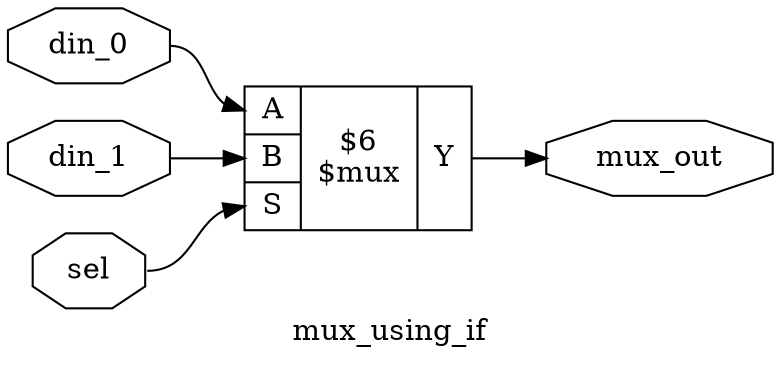 digraph "mux_using_if" {
label="mux_using_if";
rankdir="LR";
remincross=true;
n2 [ shape=octagon, label="din_0", color="black", fontcolor="black" ];
n3 [ shape=octagon, label="din_1", color="black", fontcolor="black" ];
n4 [ shape=octagon, label="mux_out", color="black", fontcolor="black" ];
n5 [ shape=octagon, label="sel", color="black", fontcolor="black" ];
c10 [ shape=record, label="{{<p6> A|<p7> B|<p8> S}|$6\n$mux|{<p9> Y}}" ];
n2:e -> c10:p6:w [color="black", label=""];
n3:e -> c10:p7:w [color="black", label=""];
c10:p9:e -> n4:w [color="black", label=""];
n5:e -> c10:p8:w [color="black", label=""];
}
